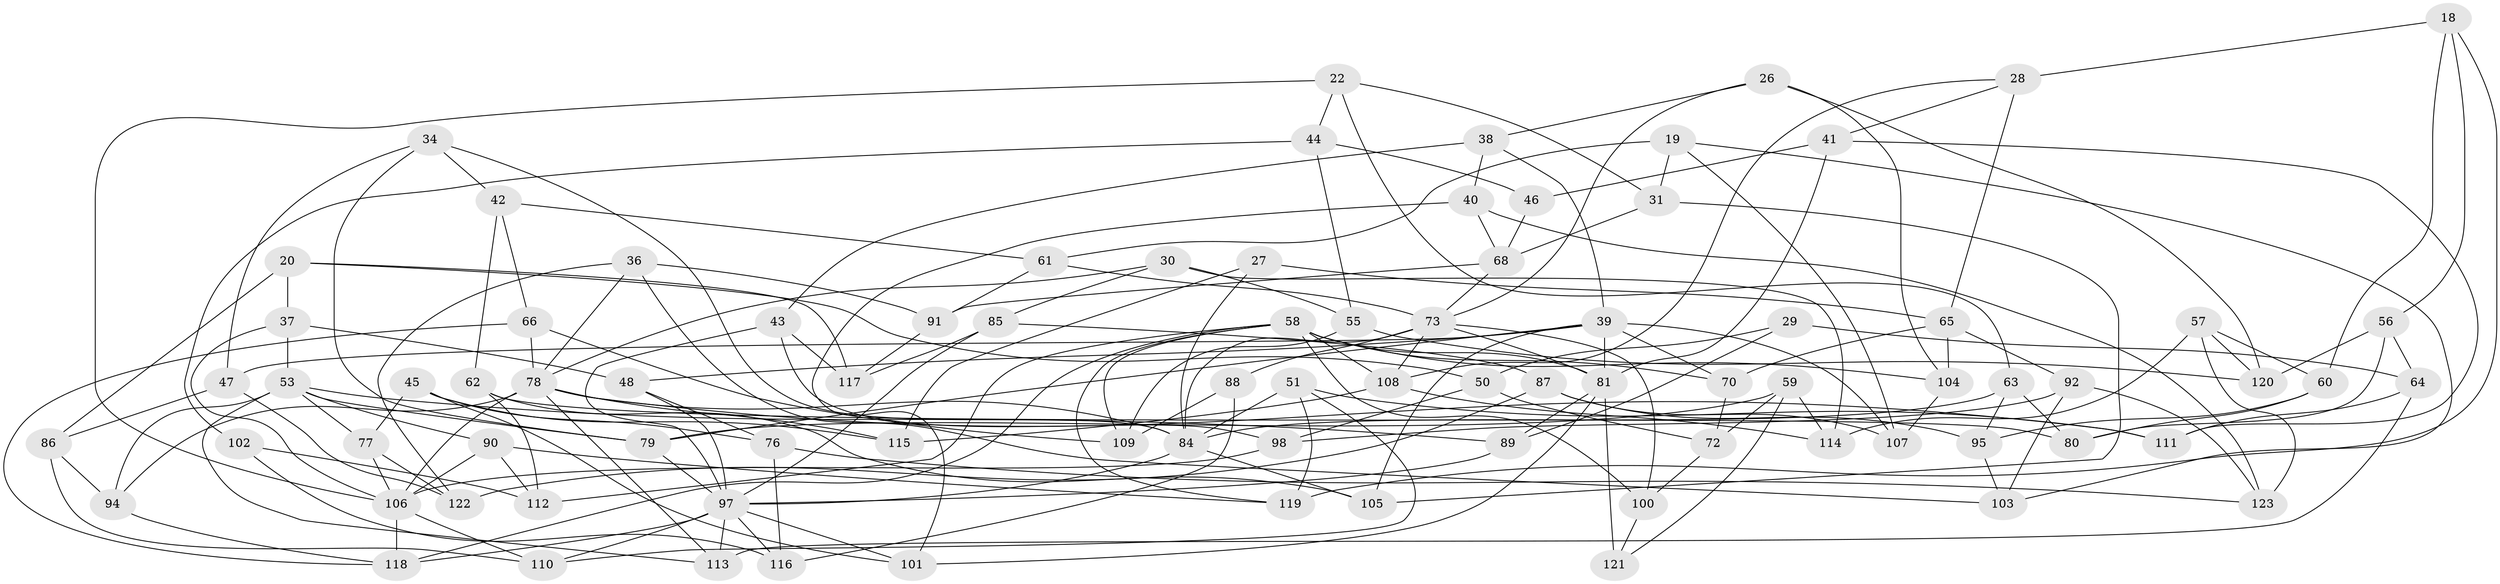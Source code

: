 // original degree distribution, {4: 1.0}
// Generated by graph-tools (version 1.1) at 2025/02/03/04/25 22:02:06]
// undirected, 86 vertices, 191 edges
graph export_dot {
graph [start="1"]
  node [color=gray90,style=filled];
  18;
  19;
  20;
  22;
  26;
  27;
  28;
  29;
  30;
  31;
  34;
  36;
  37;
  38;
  39 [super="+17+21+33"];
  40;
  41;
  42;
  43;
  44;
  45;
  46;
  47;
  48;
  50;
  51;
  53 [super="+6+35"];
  55;
  56;
  57;
  58 [super="+54"];
  59;
  60;
  61;
  62;
  63;
  64;
  65 [super="+3"];
  66;
  68 [super="+5"];
  70 [super="+25"];
  72;
  73 [super="+32"];
  76;
  77;
  78 [super="+12+52"];
  79 [super="+75"];
  80;
  81 [super="+4+74"];
  84 [super="+16+83"];
  85;
  86;
  87;
  88;
  89 [super="+9"];
  90;
  91;
  92;
  94;
  95;
  97 [super="+2+23+82"];
  98;
  100;
  101;
  102;
  103;
  104;
  105;
  106 [super="+15+96+99"];
  107;
  108 [super="+71"];
  109;
  110 [super="+69"];
  111;
  112;
  113 [super="+10"];
  114;
  115 [super="+8"];
  116 [super="+14"];
  117;
  118 [super="+93"];
  119;
  120;
  121;
  122;
  123;
  18 -- 56;
  18 -- 28;
  18 -- 119;
  18 -- 60;
  19 -- 103;
  19 -- 107;
  19 -- 31;
  19 -- 61;
  20 -- 50;
  20 -- 86;
  20 -- 37;
  20 -- 117;
  22 -- 44;
  22 -- 31;
  22 -- 63;
  22 -- 106;
  26 -- 38;
  26 -- 120;
  26 -- 104;
  26 -- 73;
  27 -- 65 [weight=2];
  27 -- 115;
  27 -- 84;
  28 -- 41;
  28 -- 65;
  28 -- 108;
  29 -- 50;
  29 -- 89 [weight=2];
  29 -- 64;
  30 -- 78;
  30 -- 114;
  30 -- 55;
  30 -- 85;
  31 -- 105;
  31 -- 68;
  34 -- 42;
  34 -- 47;
  34 -- 79;
  34 -- 84;
  36 -- 78;
  36 -- 103;
  36 -- 122;
  36 -- 91;
  37 -- 53;
  37 -- 48;
  37 -- 106;
  38 -- 43;
  38 -- 40;
  38 -- 39;
  39 -- 107;
  39 -- 79;
  39 -- 70 [weight=2];
  39 -- 47;
  39 -- 48;
  39 -- 105;
  39 -- 81 [weight=2];
  40 -- 101;
  40 -- 123;
  40 -- 68;
  41 -- 111;
  41 -- 46;
  41 -- 81;
  42 -- 61;
  42 -- 66;
  42 -- 62;
  43 -- 98;
  43 -- 117;
  43 -- 97;
  44 -- 55;
  44 -- 46;
  44 -- 102;
  45 -- 77;
  45 -- 101;
  45 -- 76;
  45 -- 115;
  46 -- 68 [weight=2];
  47 -- 122;
  47 -- 86;
  48 -- 97;
  48 -- 76;
  50 -- 72;
  50 -- 98;
  51 -- 84;
  51 -- 111;
  51 -- 119;
  51 -- 110;
  53 -- 113;
  53 -- 89;
  53 -- 77;
  53 -- 90;
  53 -- 94;
  53 -- 79 [weight=2];
  55 -- 120;
  55 -- 109;
  56 -- 80;
  56 -- 64;
  56 -- 120;
  57 -- 123;
  57 -- 114;
  57 -- 60;
  57 -- 120;
  58 -- 112;
  58 -- 109;
  58 -- 70 [weight=2];
  58 -- 100;
  58 -- 104;
  58 -- 108;
  58 -- 81;
  58 -- 118;
  58 -- 119;
  59 -- 72;
  59 -- 79;
  59 -- 121;
  59 -- 114;
  60 -- 95;
  60 -- 80;
  61 -- 91;
  61 -- 73;
  62 -- 105;
  62 -- 112;
  62 -- 80;
  63 -- 80;
  63 -- 95;
  63 -- 84;
  64 -- 111;
  64 -- 113;
  65 -- 104;
  65 -- 92;
  65 -- 70;
  66 -- 118;
  66 -- 109;
  66 -- 78;
  68 -- 91;
  68 -- 73;
  70 -- 72;
  72 -- 100;
  73 -- 88;
  73 -- 100;
  73 -- 108;
  73 -- 81;
  73 -- 84;
  76 -- 116;
  76 -- 123;
  77 -- 122;
  77 -- 106;
  78 -- 115 [weight=2];
  78 -- 94;
  78 -- 111;
  78 -- 113;
  78 -- 106;
  78 -- 84;
  79 -- 97;
  81 -- 101;
  81 -- 89 [weight=2];
  81 -- 121 [weight=2];
  84 -- 105;
  84 -- 97;
  85 -- 87;
  85 -- 117;
  85 -- 97;
  86 -- 110;
  86 -- 94;
  87 -- 107;
  87 -- 95;
  87 -- 122;
  88 -- 109;
  88 -- 116 [weight=2];
  89 -- 97;
  90 -- 119;
  90 -- 112;
  90 -- 106;
  91 -- 117;
  92 -- 123;
  92 -- 98;
  92 -- 103;
  94 -- 118;
  95 -- 103;
  97 -- 116;
  97 -- 113 [weight=3];
  97 -- 101;
  97 -- 110 [weight=2];
  97 -- 118;
  98 -- 106;
  100 -- 121;
  102 -- 112;
  102 -- 116 [weight=2];
  104 -- 107;
  106 -- 118 [weight=2];
  106 -- 110 [weight=2];
  108 -- 115 [weight=2];
  108 -- 114;
}

